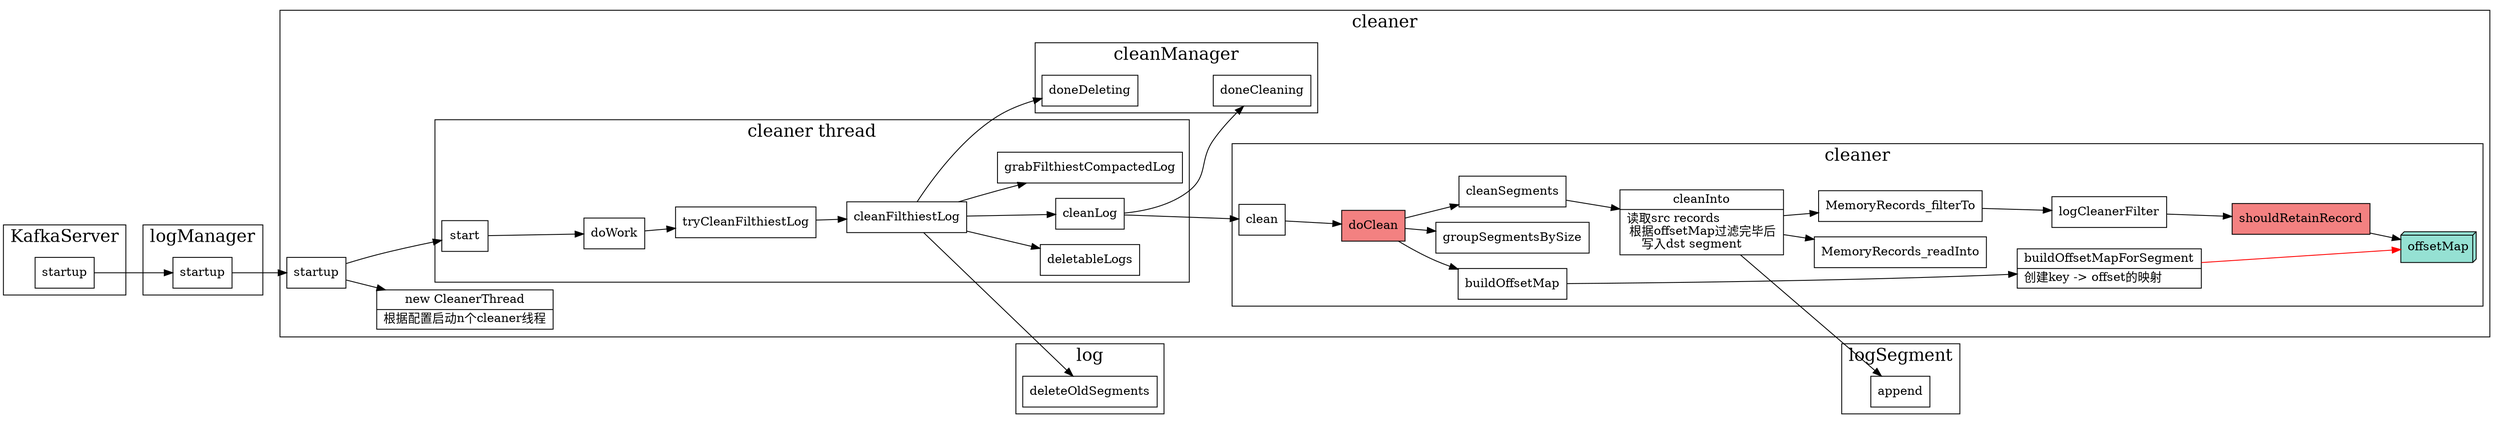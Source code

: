 digraph logcompact {
  node[shape=box];
  newrank=true;
  rankdir=LR;
  subgraph cluster_log {
    graph[label="log";fontsize=20;];
    deleteOldSegments;
  }
  subgraph cluster_logSegment {
    graph[label="logSegment";fontsize=20;];
    LogSegment_append[label="append"];
  }
  subgraph cluster_cleaner {
    graph[label="cleaner";fontsize=20;];
    cleaner_startup[label="startup"];
    new_CleanerThread[shape="record";
      label="{{
        new CleanerThread|
          根据配置启动n个cleaner线程\l
      }}";
    ];
    cleaner_startup -> {
      new_CleanerThread;
      cleaner_start;
    }
    subgraph cluster_cleanManager {
      graph[label="cleanManager";fontsize=20;];
      doneCleaning;
      doneDeleting;
    }


    subgraph cluster_cleaner {
      graph[label="cleaner";fontsize=20;];
      doClean[
        fillcolor="#f38181";
        style=filled;
        shape=box;
        label="doClean"
      ];
      clean -> doClean -> {
        buildOffsetMap;
        groupSegmentsBySize;
        cleanSegments;
      };
      cleanSegments -> { cleanInto; }
      cleanInto -> {
        MemoryRecords_readInto;
        MemoryRecords_filterTo;
        LogSegment_append;
      }
      MemoryRecords_filterTo -> logCleanerFilter;
      logCleanerFilter -> shouldRetainRecord -> offsetMap;
      buildOffsetMap -> buildOffsetMapForSegment;
      buildOffsetMapForSegment -> offsetMap[color="red"];

      buildOffsetMapForSegment[shape="record";
        label="{{
          buildOffsetMapForSegment|
            创建key -\> offset的映射\l
        }}";
      ];

      shouldRetainRecord[
        fillcolor="#f38181";
        style=filled;
        shape=box;
        label="shouldRetainRecord"
      ];

      offsetMap[
        fillcolor="#95e1d3"
        style=filled;
        shape=box3d;
        label="offsetMap"
      ];
      cleanInto[shape="record";
        label="{{
          cleanInto|
            读取src records\l
            根据offsetMap过滤完毕后\l　
            写入dst segment\l
        }}";
      ];
    }

    subgraph cluster_cleaner_thread {
      graph[label="cleaner thread";fontsize=20;];
      cleaner_start[label="start"];
      cleaner_start-> doWork -> tryCleanFilthiestLog -> cleanFilthiestLog;
      cleanFilthiestLog -> {
        grabFilthiestCompactedLog;
        deletableLogs;
        deleteOldSegments;
        doneDeleting;
        cleanLog;
      };
      cleanLog -> {
        clean;
        doneCleaning;
      }
    }
  }

  subgraph cluster_logManager {
    graph[label="logManager";fontsize=20;];
    logManager_startup[label="startup"];
    logManager_startup -> cleaner_startup
  }

  subgraph cluster_KafkaServer {
    graph[label="KafkaServer";fontsize=20;];
    startup -> logManager_startup;
  }
}
